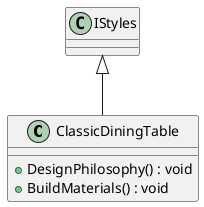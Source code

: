 @startuml
class ClassicDiningTable {
    + DesignPhilosophy() : void
    + BuildMaterials() : void
}
IStyles <|-- ClassicDiningTable
@enduml
